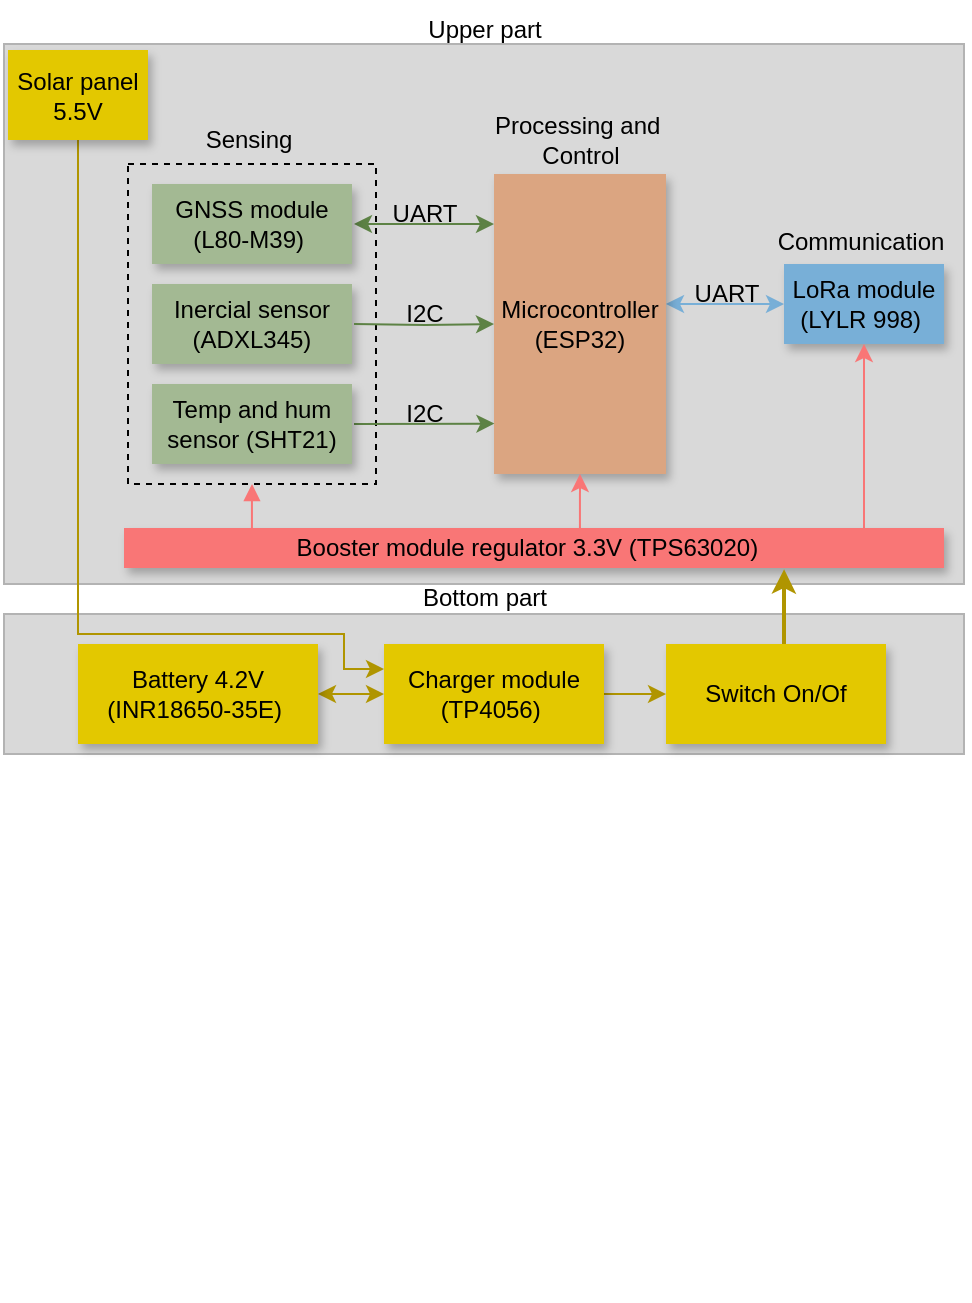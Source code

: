 <mxfile version="24.7.1" type="github">
  <diagram name="Página-1" id="As4PcaeyPNjhqhuAYCdB">
    <mxGraphModel dx="682" dy="352" grid="1" gridSize="10" guides="1" tooltips="1" connect="1" arrows="1" fold="1" page="1" pageScale="1" pageWidth="827" pageHeight="1169" math="0" shadow="0">
      <root>
        <mxCell id="0" />
        <mxCell id="1" parent="0" />
        <mxCell id="nqdYKwkmjAAybZpAhHxP-48" value="" style="rounded=0;whiteSpace=wrap;html=1;fillColor=#D9D9D9;strokeColor=#B3B3B3;" vertex="1" parent="1">
          <mxGeometry x="200" y="485" width="480" height="70" as="geometry" />
        </mxCell>
        <mxCell id="nqdYKwkmjAAybZpAhHxP-46" value="" style="rounded=0;whiteSpace=wrap;html=1;fillStyle=auto;fillColor=#D9D9D9;movable=1;resizable=1;rotatable=1;deletable=1;editable=1;locked=0;connectable=1;strokeColor=#B3B3B3;" vertex="1" parent="1">
          <mxGeometry x="200" y="200" width="480" height="270" as="geometry" />
        </mxCell>
        <mxCell id="nqdYKwkmjAAybZpAhHxP-2" style="edgeStyle=orthogonalEdgeStyle;rounded=0;orthogonalLoop=1;jettySize=auto;html=1;strokeColor=none;" edge="1" parent="1" source="nqdYKwkmjAAybZpAhHxP-7">
          <mxGeometry relative="1" as="geometry">
            <mxPoint x="209" y="300" as="targetPoint" />
          </mxGeometry>
        </mxCell>
        <mxCell id="nqdYKwkmjAAybZpAhHxP-3" style="edgeStyle=orthogonalEdgeStyle;rounded=0;orthogonalLoop=1;jettySize=auto;html=1;strokeColor=#78AFD7;startArrow=classic;startFill=1;" edge="1" parent="1" source="nqdYKwkmjAAybZpAhHxP-4" target="nqdYKwkmjAAybZpAhHxP-5">
          <mxGeometry relative="1" as="geometry">
            <Array as="points">
              <mxPoint x="580" y="330" />
              <mxPoint x="580" y="330" />
            </Array>
          </mxGeometry>
        </mxCell>
        <mxCell id="nqdYKwkmjAAybZpAhHxP-4" value="Microcontroller&lt;br&gt;(ESP32)" style="rounded=0;whiteSpace=wrap;html=1;fillColor=#dba581;shadow=1;strokeColor=none;" vertex="1" parent="1">
          <mxGeometry x="445" y="265" width="86" height="150" as="geometry" />
        </mxCell>
        <mxCell id="nqdYKwkmjAAybZpAhHxP-5" value="&lt;font color=&quot;#000000&quot;&gt;LoRa&amp;nbsp;&lt;/font&gt;&lt;span style=&quot;color: rgb(0, 0, 0);&quot;&gt;module&lt;/span&gt;&lt;div&gt;&lt;font color=&quot;#000000&quot;&gt;(LYLR 998)&amp;nbsp;&lt;/font&gt;&lt;/div&gt;" style="rounded=0;whiteSpace=wrap;html=1;fillColor=#78AFD7;fontColor=#ffffff;strokeColor=none;shadow=1;" vertex="1" parent="1">
          <mxGeometry x="590" y="310" width="80" height="40" as="geometry" />
        </mxCell>
        <mxCell id="nqdYKwkmjAAybZpAhHxP-54" style="edgeStyle=orthogonalEdgeStyle;rounded=0;orthogonalLoop=1;jettySize=auto;html=1;entryX=0;entryY=0.25;entryDx=0;entryDy=0;fillColor=#e3c800;strokeColor=#B09500;exitX=0.5;exitY=1;exitDx=0;exitDy=0;" edge="1" parent="1" source="nqdYKwkmjAAybZpAhHxP-7" target="nqdYKwkmjAAybZpAhHxP-34">
          <mxGeometry relative="1" as="geometry">
            <mxPoint x="245" y="240" as="sourcePoint" />
            <Array as="points">
              <mxPoint x="237" y="495" />
              <mxPoint x="370" y="495" />
              <mxPoint x="370" y="513" />
            </Array>
          </mxGeometry>
        </mxCell>
        <mxCell id="nqdYKwkmjAAybZpAhHxP-8" value="" style="shape=image;verticalLabelPosition=bottom;labelBackgroundColor=default;verticalAlign=top;aspect=fixed;imageAspect=0;image=https://www.researchgate.net/publication/355124535/figure/fig2/AS:1076513826963459@1633672305780/IoT-device-structure-and-components.png;" vertex="1" parent="1">
          <mxGeometry x="220" y="650" width="380" height="178.38" as="geometry" />
        </mxCell>
        <mxCell id="nqdYKwkmjAAybZpAhHxP-31" style="edgeStyle=orthogonalEdgeStyle;rounded=0;orthogonalLoop=1;jettySize=auto;html=1;entryX=0.5;entryY=1;entryDx=0;entryDy=0;strokeColor=#f97676;exitX=0.556;exitY=0.031;exitDx=0;exitDy=0;exitPerimeter=0;" edge="1" parent="1" source="nqdYKwkmjAAybZpAhHxP-9" target="nqdYKwkmjAAybZpAhHxP-4">
          <mxGeometry relative="1" as="geometry">
            <mxPoint x="488" y="440" as="sourcePoint" />
            <Array as="points" />
          </mxGeometry>
        </mxCell>
        <mxCell id="nqdYKwkmjAAybZpAhHxP-32" style="edgeStyle=orthogonalEdgeStyle;rounded=0;orthogonalLoop=1;jettySize=auto;html=1;strokeColor=#f97676;" edge="1" parent="1" source="nqdYKwkmjAAybZpAhHxP-9" target="nqdYKwkmjAAybZpAhHxP-5">
          <mxGeometry relative="1" as="geometry">
            <Array as="points">
              <mxPoint x="630" y="370" />
              <mxPoint x="630" y="370" />
            </Array>
          </mxGeometry>
        </mxCell>
        <mxCell id="nqdYKwkmjAAybZpAhHxP-9" value="Booster module regulator&amp;nbsp;3.3V (TPS63020)&amp;nbsp;&amp;nbsp;" style="rounded=0;whiteSpace=wrap;html=1;fillColor=#f97676;strokeColor=none;shadow=1;" vertex="1" parent="1">
          <mxGeometry x="260" y="442" width="410" height="20" as="geometry" />
        </mxCell>
        <mxCell id="nqdYKwkmjAAybZpAhHxP-10" value="" style="edgeStyle=orthogonalEdgeStyle;rounded=0;orthogonalLoop=1;jettySize=auto;html=1;strokeColor=none;" edge="1" parent="1" source="nqdYKwkmjAAybZpAhHxP-4">
          <mxGeometry relative="1" as="geometry">
            <mxPoint x="388" y="275" as="sourcePoint" />
            <mxPoint x="410" y="338.771" as="targetPoint" />
          </mxGeometry>
        </mxCell>
        <mxCell id="nqdYKwkmjAAybZpAhHxP-11" value="" style="rounded=0;whiteSpace=wrap;html=1;fillColor=none;shadow=0;glass=0;dashed=1;" vertex="1" parent="1">
          <mxGeometry x="262" y="260" width="124" height="160" as="geometry" />
        </mxCell>
        <mxCell id="nqdYKwkmjAAybZpAhHxP-12" style="edgeStyle=orthogonalEdgeStyle;rounded=0;orthogonalLoop=1;jettySize=auto;html=1;fillColor=#60a917;strokeColor=#5D8245;endArrow=classic;endFill=1;startArrow=classic;startFill=1;" edge="1" parent="1">
          <mxGeometry relative="1" as="geometry">
            <mxPoint x="375" y="290" as="sourcePoint" />
            <mxPoint x="445" y="290" as="targetPoint" />
            <Array as="points">
              <mxPoint x="445" y="290" />
            </Array>
          </mxGeometry>
        </mxCell>
        <mxCell id="nqdYKwkmjAAybZpAhHxP-13" value="&lt;font color=&quot;#000000&quot;&gt;GNSS&amp;nbsp;&lt;/font&gt;&lt;span style=&quot;color: rgb(0, 0, 0);&quot;&gt;module&lt;/span&gt;&lt;div&gt;&lt;font color=&quot;#000000&quot;&gt;(L80-M39)&amp;nbsp;&lt;/font&gt;&lt;/div&gt;" style="rounded=0;whiteSpace=wrap;html=1;shadow=1;fillColor=#a3b993;strokeColor=none;fontColor=#ffffff;" vertex="1" parent="1">
          <mxGeometry x="274" y="270" width="100" height="40" as="geometry" />
        </mxCell>
        <mxCell id="nqdYKwkmjAAybZpAhHxP-15" value="&lt;font color=&quot;#000000&quot;&gt;Inercial sensor&lt;br&gt;(ADXL345)&lt;/font&gt;" style="rounded=0;whiteSpace=wrap;html=1;shadow=1;fillColor=#a3b993;strokeColor=none;fontColor=#ffffff;" vertex="1" parent="1">
          <mxGeometry x="274" y="320" width="100" height="40" as="geometry" />
        </mxCell>
        <mxCell id="nqdYKwkmjAAybZpAhHxP-16" style="edgeStyle=orthogonalEdgeStyle;rounded=0;orthogonalLoop=1;jettySize=auto;html=1;fillColor=#60a917;strokeColor=#5D8245;exitX=1;exitY=0.5;exitDx=0;exitDy=0;entryX=0.002;entryY=0.832;entryDx=0;entryDy=0;entryPerimeter=0;" edge="1" parent="1" target="nqdYKwkmjAAybZpAhHxP-4">
          <mxGeometry relative="1" as="geometry">
            <mxPoint x="375" y="390" as="sourcePoint" />
            <mxPoint x="445" y="395" as="targetPoint" />
            <Array as="points">
              <mxPoint x="445" y="390" />
            </Array>
          </mxGeometry>
        </mxCell>
        <mxCell id="nqdYKwkmjAAybZpAhHxP-17" value="&lt;font color=&quot;#000000&quot;&gt;Temp and hum sensor (SHT21)&lt;/font&gt;" style="rounded=0;whiteSpace=wrap;html=1;shadow=1;fillColor=#a3b993;strokeColor=none;fontColor=#ffffff;" vertex="1" parent="1">
          <mxGeometry x="274" y="370" width="100" height="40" as="geometry" />
        </mxCell>
        <mxCell id="nqdYKwkmjAAybZpAhHxP-19" style="edgeStyle=orthogonalEdgeStyle;rounded=0;orthogonalLoop=1;jettySize=auto;html=1;fillColor=#60a917;strokeColor=#5D8245;entryX=0;entryY=0.5;entryDx=0;entryDy=0;" edge="1" parent="1" target="nqdYKwkmjAAybZpAhHxP-4">
          <mxGeometry relative="1" as="geometry">
            <mxPoint x="375" y="340" as="sourcePoint" />
            <mxPoint x="445" y="336" as="targetPoint" />
            <Array as="points" />
          </mxGeometry>
        </mxCell>
        <mxCell id="nqdYKwkmjAAybZpAhHxP-21" value="UART" style="text;html=1;align=center;verticalAlign=middle;resizable=0;points=[];autosize=1;strokeColor=none;fillColor=none;" vertex="1" parent="1">
          <mxGeometry x="380" y="270" width="60" height="30" as="geometry" />
        </mxCell>
        <mxCell id="nqdYKwkmjAAybZpAhHxP-22" value="UART" style="text;html=1;align=center;verticalAlign=middle;resizable=0;points=[];autosize=1;strokeColor=none;fillColor=none;" vertex="1" parent="1">
          <mxGeometry x="531" y="310" width="60" height="30" as="geometry" />
        </mxCell>
        <mxCell id="nqdYKwkmjAAybZpAhHxP-23" value="I2C" style="text;html=1;align=center;verticalAlign=middle;resizable=0;points=[];autosize=1;strokeColor=none;fillColor=none;" vertex="1" parent="1">
          <mxGeometry x="390" y="320" width="40" height="30" as="geometry" />
        </mxCell>
        <mxCell id="nqdYKwkmjAAybZpAhHxP-24" value="I2C" style="text;html=1;align=center;verticalAlign=middle;resizable=0;points=[];autosize=1;strokeColor=none;fillColor=none;" vertex="1" parent="1">
          <mxGeometry x="390" y="370" width="40" height="30" as="geometry" />
        </mxCell>
        <mxCell id="nqdYKwkmjAAybZpAhHxP-30" style="edgeStyle=orthogonalEdgeStyle;rounded=0;orthogonalLoop=1;jettySize=auto;html=1;strokeColor=#f97676;endArrow=block;endFill=1;exitX=0.156;exitY=0.015;exitDx=0;exitDy=0;exitPerimeter=0;" edge="1" parent="1" source="nqdYKwkmjAAybZpAhHxP-9">
          <mxGeometry relative="1" as="geometry">
            <mxPoint x="324.0" y="440" as="sourcePoint" />
            <mxPoint x="324" y="420" as="targetPoint" />
            <Array as="points">
              <mxPoint x="324" y="420" />
            </Array>
          </mxGeometry>
        </mxCell>
        <mxCell id="nqdYKwkmjAAybZpAhHxP-41" style="edgeStyle=orthogonalEdgeStyle;rounded=0;orthogonalLoop=1;jettySize=auto;html=1;startArrow=classic;startFill=1;fillColor=#e3c800;strokeColor=#B09500;" edge="1" parent="1" source="nqdYKwkmjAAybZpAhHxP-33" target="nqdYKwkmjAAybZpAhHxP-34">
          <mxGeometry relative="1" as="geometry" />
        </mxCell>
        <mxCell id="nqdYKwkmjAAybZpAhHxP-33" value="Battery 4.2V&lt;br&gt;(INR18650-35E)&amp;nbsp;" style="rounded=0;whiteSpace=wrap;html=1;fillColor=#e3c800;strokeColor=none;fontColor=#000000;shadow=1;" vertex="1" parent="1">
          <mxGeometry x="237" y="500" width="120" height="50" as="geometry" />
        </mxCell>
        <mxCell id="nqdYKwkmjAAybZpAhHxP-36" style="edgeStyle=orthogonalEdgeStyle;rounded=0;orthogonalLoop=1;jettySize=auto;html=1;fillColor=#e3c800;strokeColor=#B09500;" edge="1" parent="1" source="nqdYKwkmjAAybZpAhHxP-34" target="nqdYKwkmjAAybZpAhHxP-35">
          <mxGeometry relative="1" as="geometry" />
        </mxCell>
        <mxCell id="nqdYKwkmjAAybZpAhHxP-34" value="Charger module&lt;br&gt;(TP4056)&amp;nbsp;" style="rounded=0;whiteSpace=wrap;html=1;fillColor=#e3c800;strokeColor=none;fontColor=#000000;shadow=1;" vertex="1" parent="1">
          <mxGeometry x="390" y="500" width="110" height="50" as="geometry" />
        </mxCell>
        <mxCell id="nqdYKwkmjAAybZpAhHxP-35" value="Switch On/Of" style="rounded=0;whiteSpace=wrap;html=1;fillColor=#e3c800;strokeColor=none;fontColor=#000000;shadow=1;" vertex="1" parent="1">
          <mxGeometry x="531" y="500" width="110" height="50" as="geometry" />
        </mxCell>
        <mxCell id="nqdYKwkmjAAybZpAhHxP-44" value="" style="edgeStyle=orthogonalEdgeStyle;rounded=0;orthogonalLoop=1;jettySize=auto;html=1;strokeColor=none;" edge="1" parent="1" target="nqdYKwkmjAAybZpAhHxP-43">
          <mxGeometry relative="1" as="geometry">
            <mxPoint x="285" y="305" as="targetPoint" />
            <mxPoint x="348" y="252.5" as="sourcePoint" />
          </mxGeometry>
        </mxCell>
        <mxCell id="nqdYKwkmjAAybZpAhHxP-43" value="Sensing" style="text;html=1;align=center;verticalAlign=middle;resizable=0;points=[];autosize=1;strokeColor=none;fillColor=none;" vertex="1" parent="1">
          <mxGeometry x="287" y="232.5" width="70" height="30" as="geometry" />
        </mxCell>
        <mxCell id="nqdYKwkmjAAybZpAhHxP-45" value="Processing and&amp;nbsp;&lt;div&gt;Control&lt;/div&gt;" style="text;html=1;align=center;verticalAlign=middle;resizable=0;points=[];autosize=1;strokeColor=none;fillColor=none;" vertex="1" parent="1">
          <mxGeometry x="433" y="227.5" width="110" height="40" as="geometry" />
        </mxCell>
        <mxCell id="nqdYKwkmjAAybZpAhHxP-49" value="Upper part" style="text;html=1;align=center;verticalAlign=middle;resizable=0;points=[];autosize=1;strokeColor=none;fillColor=none;" vertex="1" parent="1">
          <mxGeometry x="400" y="178" width="80" height="30" as="geometry" />
        </mxCell>
        <mxCell id="nqdYKwkmjAAybZpAhHxP-50" value="Bottom part" style="text;html=1;align=center;verticalAlign=middle;resizable=0;points=[];autosize=1;strokeColor=none;fillColor=none;" vertex="1" parent="1">
          <mxGeometry x="395" y="462" width="90" height="30" as="geometry" />
        </mxCell>
        <mxCell id="nqdYKwkmjAAybZpAhHxP-55" style="edgeStyle=orthogonalEdgeStyle;rounded=0;orthogonalLoop=1;jettySize=auto;html=1;entryX=0.805;entryY=1.029;entryDx=0;entryDy=0;entryPerimeter=0;fillColor=#e3c800;strokeColor=#B09500;strokeWidth=2;jumpStyle=none;" edge="1" parent="1" source="nqdYKwkmjAAybZpAhHxP-35" target="nqdYKwkmjAAybZpAhHxP-9">
          <mxGeometry relative="1" as="geometry">
            <Array as="points">
              <mxPoint x="590" y="470" />
              <mxPoint x="590" y="470" />
            </Array>
          </mxGeometry>
        </mxCell>
        <mxCell id="nqdYKwkmjAAybZpAhHxP-56" value="" style="edgeStyle=orthogonalEdgeStyle;rounded=0;orthogonalLoop=1;jettySize=auto;html=1;strokeColor=none;" edge="1" parent="1" source="nqdYKwkmjAAybZpAhHxP-43" target="nqdYKwkmjAAybZpAhHxP-7">
          <mxGeometry relative="1" as="geometry">
            <mxPoint x="209" y="300" as="targetPoint" />
            <mxPoint x="312" y="243" as="sourcePoint" />
          </mxGeometry>
        </mxCell>
        <mxCell id="nqdYKwkmjAAybZpAhHxP-7" value="Solar panel&lt;br&gt;5.5V" style="rounded=0;whiteSpace=wrap;html=1;fillColor=#e3c800;strokeColor=none;fontColor=#000000;shadow=1;" vertex="1" parent="1">
          <mxGeometry x="202" y="203" width="70" height="45" as="geometry" />
        </mxCell>
        <mxCell id="nqdYKwkmjAAybZpAhHxP-60" value="Communication" style="text;html=1;align=center;verticalAlign=middle;resizable=0;points=[];autosize=1;strokeColor=none;fillColor=none;" vertex="1" parent="1">
          <mxGeometry x="573" y="284" width="110" height="30" as="geometry" />
        </mxCell>
      </root>
    </mxGraphModel>
  </diagram>
</mxfile>

